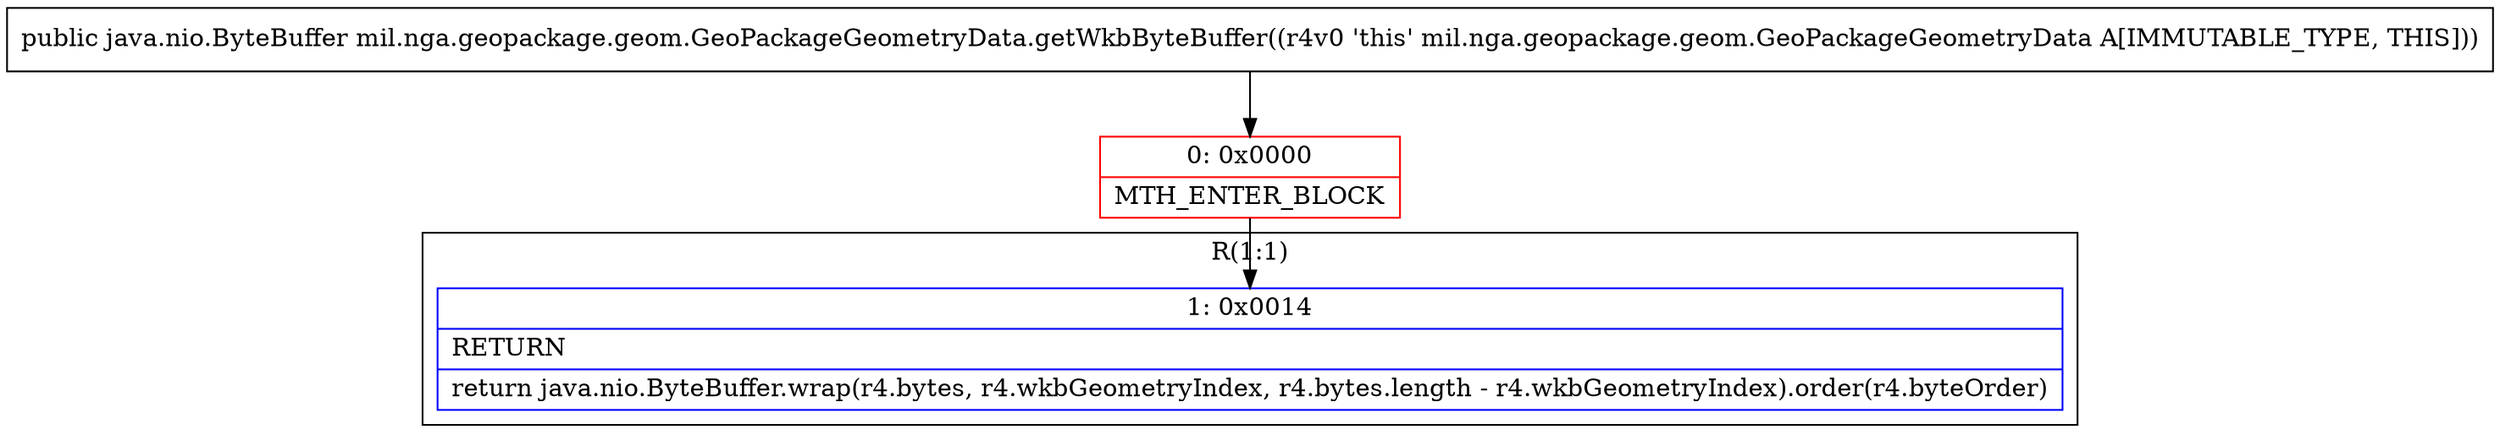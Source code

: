 digraph "CFG formil.nga.geopackage.geom.GeoPackageGeometryData.getWkbByteBuffer()Ljava\/nio\/ByteBuffer;" {
subgraph cluster_Region_828405571 {
label = "R(1:1)";
node [shape=record,color=blue];
Node_1 [shape=record,label="{1\:\ 0x0014|RETURN\l|return java.nio.ByteBuffer.wrap(r4.bytes, r4.wkbGeometryIndex, r4.bytes.length \- r4.wkbGeometryIndex).order(r4.byteOrder)\l}"];
}
Node_0 [shape=record,color=red,label="{0\:\ 0x0000|MTH_ENTER_BLOCK\l}"];
MethodNode[shape=record,label="{public java.nio.ByteBuffer mil.nga.geopackage.geom.GeoPackageGeometryData.getWkbByteBuffer((r4v0 'this' mil.nga.geopackage.geom.GeoPackageGeometryData A[IMMUTABLE_TYPE, THIS])) }"];
MethodNode -> Node_0;
Node_0 -> Node_1;
}

